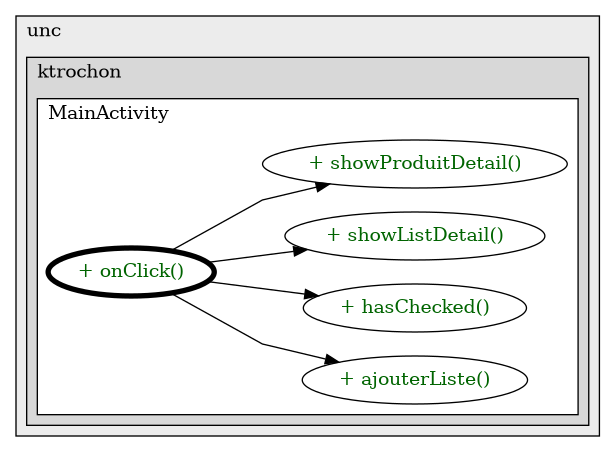 @startuml

/' diagram meta data start
config=CallConfiguration;
{
  "rootMethod": "nc.unc.ktrochon.pocketlist.MainActivity#onClick(View)",
  "projectClassification": {
    "searchMode": "OpenProject", // OpenProject, AllProjects
    "includedProjects": "",
    "pathEndKeywords": "*.impl",
    "isClientPath": "",
    "isClientName": "",
    "isTestPath": "",
    "isTestName": "",
    "isMappingPath": "",
    "isMappingName": "",
    "isDataAccessPath": "",
    "isDataAccessName": "",
    "isDataStructurePath": "",
    "isDataStructureName": "",
    "isInterfaceStructuresPath": "",
    "isInterfaceStructuresName": "",
    "isEntryPointPath": "",
    "isEntryPointName": "",
    "treatFinalFieldsAsMandatory": false
  },
  "graphRestriction": {
    "classPackageExcludeFilter": "",
    "classPackageIncludeFilter": "",
    "classNameExcludeFilter": "",
    "classNameIncludeFilter": "",
    "methodNameExcludeFilter": "",
    "methodNameIncludeFilter": "",
    "removeByInheritance": "", // inheritance/annotation based filtering is done in a second step
    "removeByAnnotation": "",
    "removeByClassPackage": "", // cleanup the graph after inheritance/annotation based filtering is done
    "removeByClassName": "",
    "cutMappings": false,
    "cutEnum": true,
    "cutTests": true,
    "cutClient": true,
    "cutDataAccess": true,
    "cutInterfaceStructures": true,
    "cutDataStructures": true,
    "cutGetterAndSetter": true,
    "cutConstructors": true
  },
  "graphTraversal": {
    "forwardDepth": 3,
    "backwardDepth": 3,
    "classPackageExcludeFilter": "",
    "classPackageIncludeFilter": "",
    "classNameExcludeFilter": "",
    "classNameIncludeFilter": "",
    "methodNameExcludeFilter": "",
    "methodNameIncludeFilter": "",
    "hideMappings": false,
    "hideDataStructures": false,
    "hidePrivateMethods": true,
    "hideInterfaceCalls": true, // indirection: implementation -> interface (is hidden) -> implementation
    "onlyShowApplicationEntryPoints": false, // root node is included
    "useMethodCallsForStructureDiagram": "ForwardOnly" // ForwardOnly, BothDirections, No
  },
  "details": {
    "aggregation": "GroupByClass", // ByClass, GroupByClass, None
    "showMethodParametersTypes": false,
    "showMethodParametersNames": false,
    "showMethodReturnType": false,
    "showPackageLevels": 2,
    "showCallOrder": false,
    "edgeMode": "MethodsOnly", // TypesOnly, MethodsOnly, TypesAndMethods, MethodsAndDirectTypeUsage
    "showDetailedClassStructure": false
  },
  "rootClass": "nc.unc.ktrochon.pocketlist.MainActivity",
  "extensionCallbackMethod": "" // qualified.class.name#methodName - signature: public static String method(String)
}
diagram meta data end '/



digraph g {
    rankdir="LR"
    splines=polyline
    

'nodes 
subgraph cluster_115946 { 
   	label=unc
	labeljust=l
	fillcolor="#ececec"
	style=filled
   
   subgraph cluster_949228562 { 
   	label=ktrochon
	labeljust=l
	fillcolor="#d8d8d8"
	style=filled
   
   subgraph cluster_360274715 { 
   	label=MainActivity
	labeljust=l
	fillcolor=white
	style=filled
   
   MainActivity1243990011XXXajouterListe2666181[
	label="+ ajouterListe()"
	style=filled
	fillcolor=white
	tooltip="MainActivity

null"
	fontcolor=darkgreen
];

MainActivity1243990011XXXhasChecked2666181[
	label="+ hasChecked()"
	style=filled
	fillcolor=white
	tooltip="MainActivity

null"
	fontcolor=darkgreen
];

MainActivity1243990011XXXonClick2666181[
	label="+ onClick()"
	style=filled
	fillcolor=white
	tooltip="MainActivity

null"
	penwidth=4
	fontcolor=darkgreen
];

MainActivity1243990011XXXshowListDetail104431[
	label="+ showListDetail()"
	style=filled
	fillcolor=white
	tooltip="MainActivity

null"
	fontcolor=darkgreen
];

MainActivity1243990011XXXshowProduitDetail104431[
	label="+ showProduitDetail()"
	style=filled
	fillcolor=white
	tooltip="MainActivity

null"
	fontcolor=darkgreen
];
} 
} 
} 

'edges    
MainActivity1243990011XXXonClick2666181 -> MainActivity1243990011XXXajouterListe2666181;
MainActivity1243990011XXXonClick2666181 -> MainActivity1243990011XXXhasChecked2666181;
MainActivity1243990011XXXonClick2666181 -> MainActivity1243990011XXXshowListDetail104431;
MainActivity1243990011XXXonClick2666181 -> MainActivity1243990011XXXshowProduitDetail104431;
    
}
@enduml